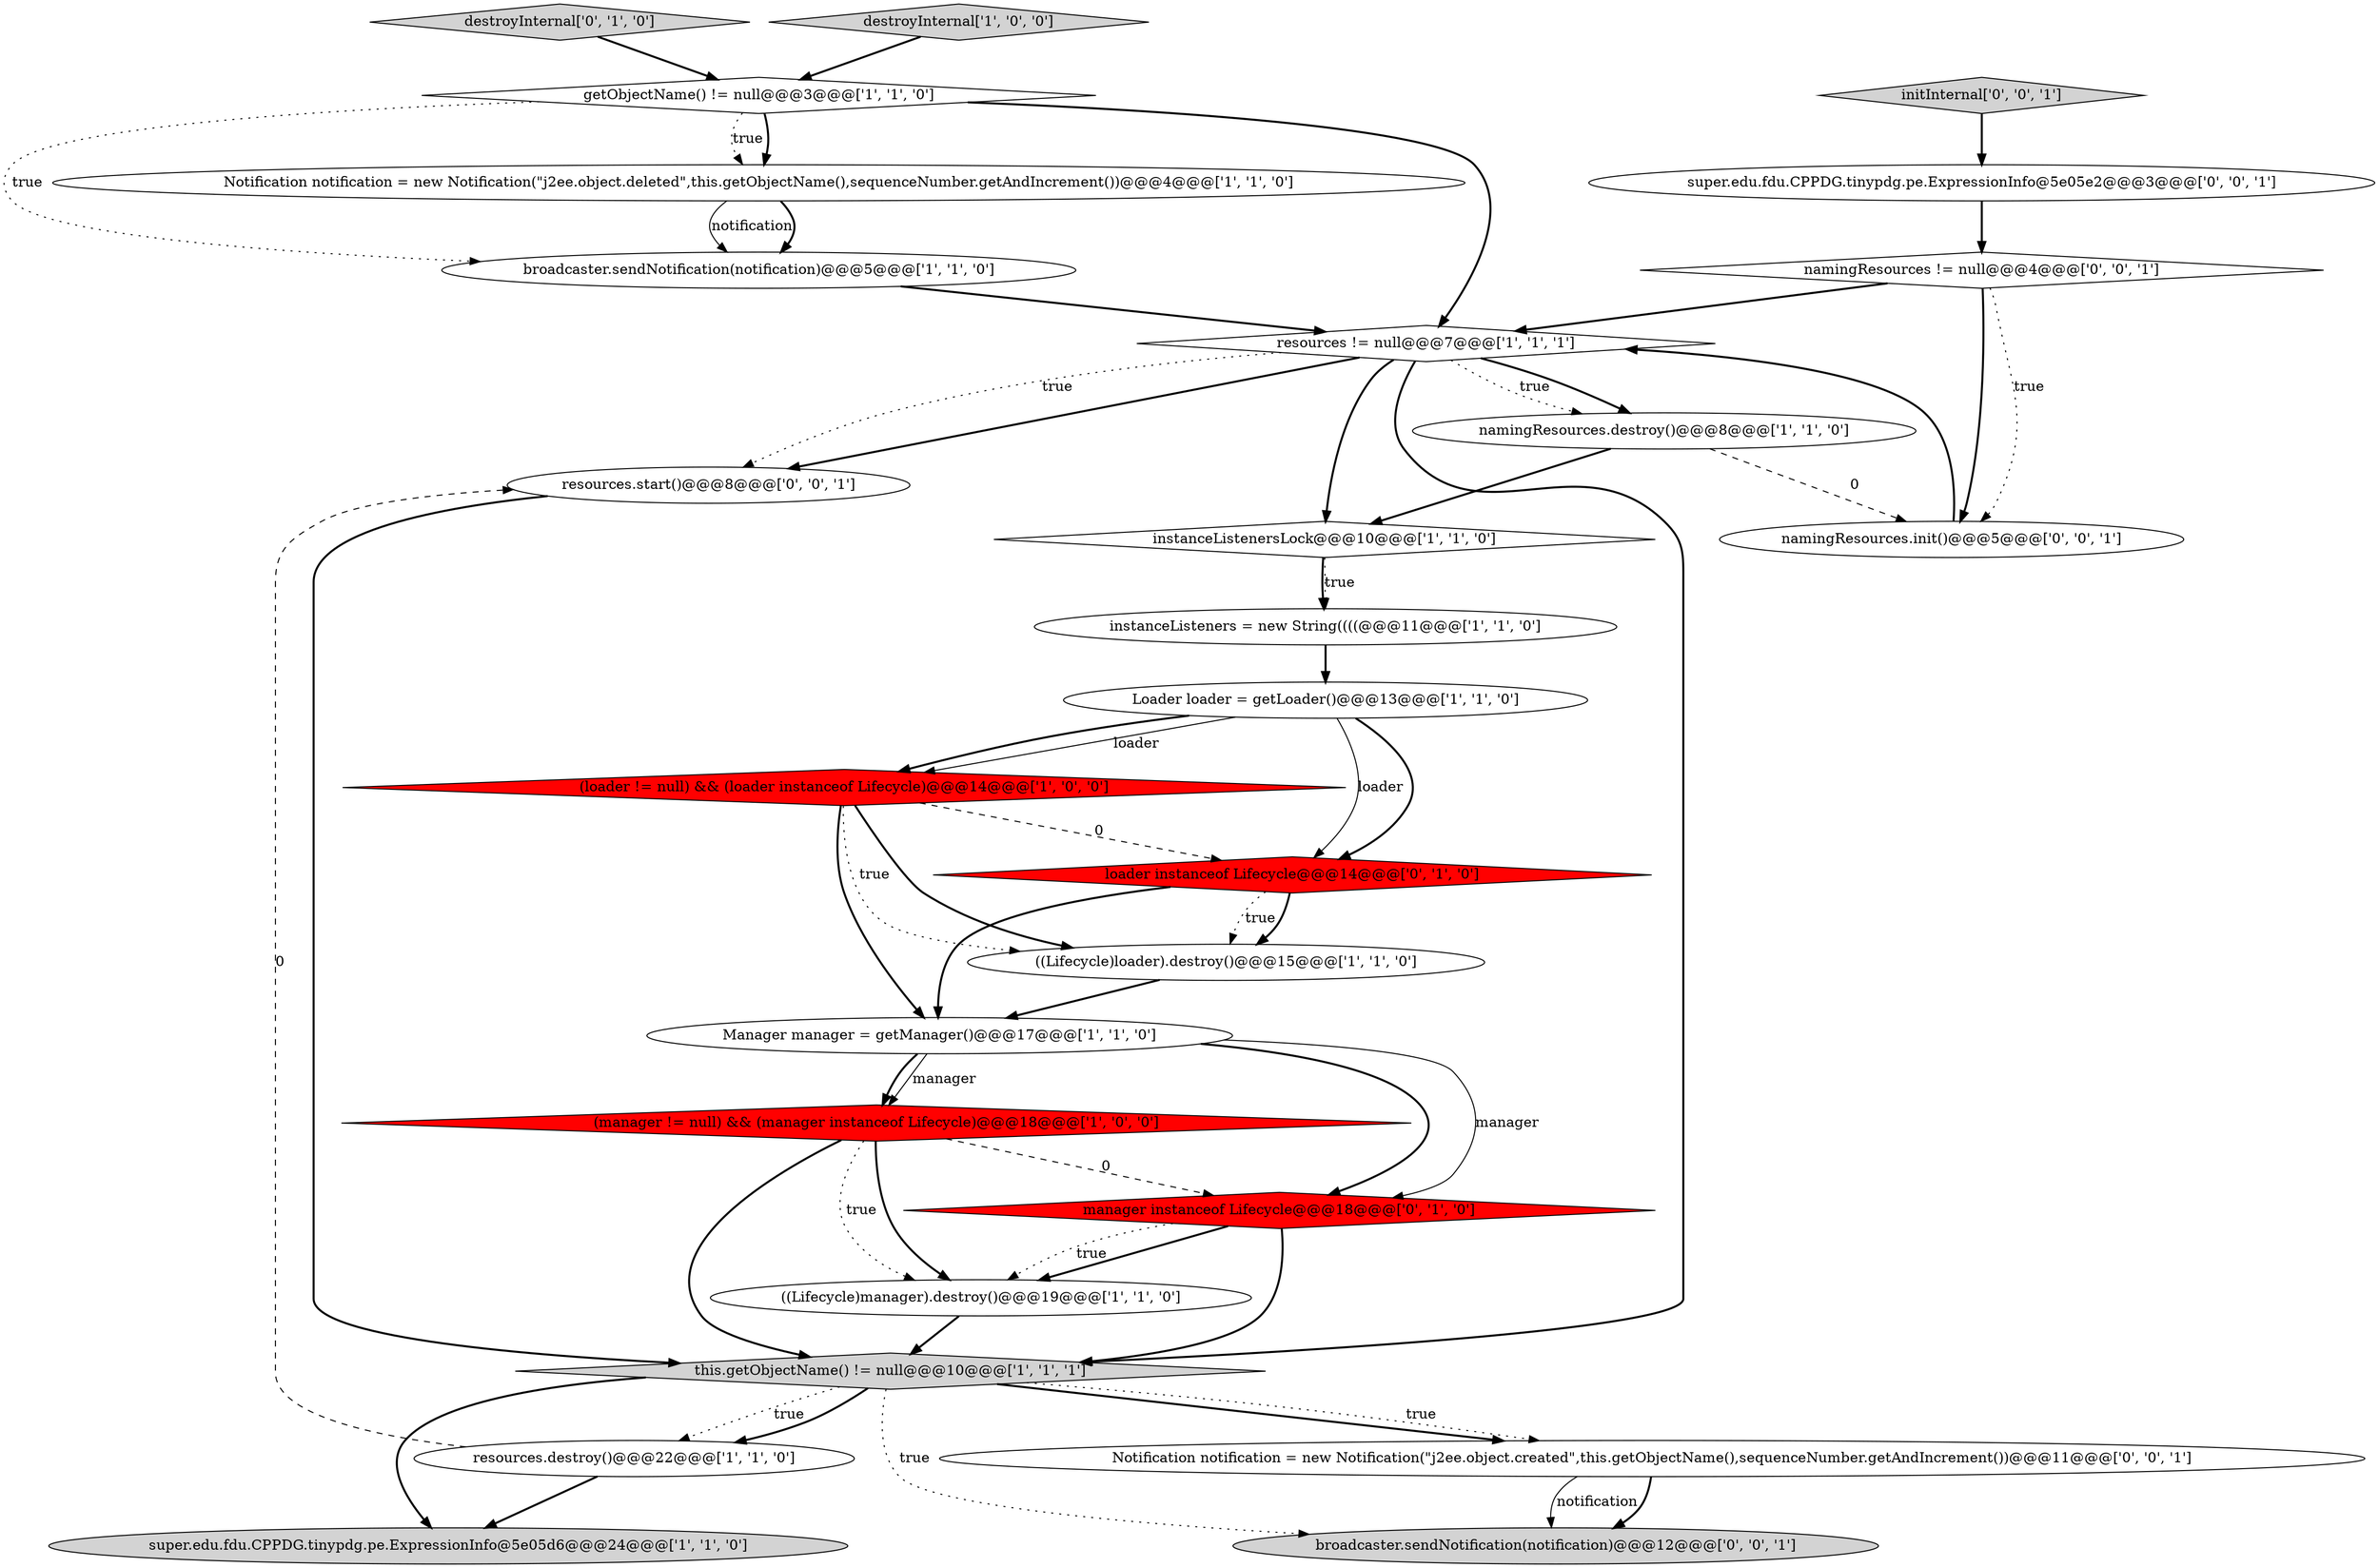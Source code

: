 digraph {
3 [style = filled, label = "resources != null@@@7@@@['1', '1', '1']", fillcolor = white, shape = diamond image = "AAA0AAABBB1BBB"];
15 [style = filled, label = "Manager manager = getManager()@@@17@@@['1', '1', '0']", fillcolor = white, shape = ellipse image = "AAA0AAABBB1BBB"];
7 [style = filled, label = "((Lifecycle)loader).destroy()@@@15@@@['1', '1', '0']", fillcolor = white, shape = ellipse image = "AAA0AAABBB1BBB"];
2 [style = filled, label = "(loader != null) && (loader instanceof Lifecycle)@@@14@@@['1', '0', '0']", fillcolor = red, shape = diamond image = "AAA1AAABBB1BBB"];
18 [style = filled, label = "destroyInternal['0', '1', '0']", fillcolor = lightgray, shape = diamond image = "AAA0AAABBB2BBB"];
6 [style = filled, label = "Loader loader = getLoader()@@@13@@@['1', '1', '0']", fillcolor = white, shape = ellipse image = "AAA0AAABBB1BBB"];
21 [style = filled, label = "broadcaster.sendNotification(notification)@@@12@@@['0', '0', '1']", fillcolor = lightgray, shape = ellipse image = "AAA0AAABBB3BBB"];
16 [style = filled, label = "super.edu.fdu.CPPDG.tinypdg.pe.ExpressionInfo@5e05d6@@@24@@@['1', '1', '0']", fillcolor = lightgray, shape = ellipse image = "AAA0AAABBB1BBB"];
20 [style = filled, label = "super.edu.fdu.CPPDG.tinypdg.pe.ExpressionInfo@5e05e2@@@3@@@['0', '0', '1']", fillcolor = white, shape = ellipse image = "AAA0AAABBB3BBB"];
22 [style = filled, label = "namingResources != null@@@4@@@['0', '0', '1']", fillcolor = white, shape = diamond image = "AAA0AAABBB3BBB"];
26 [style = filled, label = "Notification notification = new Notification(\"j2ee.object.created\",this.getObjectName(),sequenceNumber.getAndIncrement())@@@11@@@['0', '0', '1']", fillcolor = white, shape = ellipse image = "AAA0AAABBB3BBB"];
8 [style = filled, label = "(manager != null) && (manager instanceof Lifecycle)@@@18@@@['1', '0', '0']", fillcolor = red, shape = diamond image = "AAA1AAABBB1BBB"];
24 [style = filled, label = "initInternal['0', '0', '1']", fillcolor = lightgray, shape = diamond image = "AAA0AAABBB3BBB"];
9 [style = filled, label = "destroyInternal['1', '0', '0']", fillcolor = lightgray, shape = diamond image = "AAA0AAABBB1BBB"];
25 [style = filled, label = "resources.start()@@@8@@@['0', '0', '1']", fillcolor = white, shape = ellipse image = "AAA0AAABBB3BBB"];
19 [style = filled, label = "loader instanceof Lifecycle@@@14@@@['0', '1', '0']", fillcolor = red, shape = diamond image = "AAA1AAABBB2BBB"];
14 [style = filled, label = "instanceListenersLock@@@10@@@['1', '1', '0']", fillcolor = white, shape = diamond image = "AAA0AAABBB1BBB"];
12 [style = filled, label = "getObjectName() != null@@@3@@@['1', '1', '0']", fillcolor = white, shape = diamond image = "AAA0AAABBB1BBB"];
0 [style = filled, label = "broadcaster.sendNotification(notification)@@@5@@@['1', '1', '0']", fillcolor = white, shape = ellipse image = "AAA0AAABBB1BBB"];
5 [style = filled, label = "((Lifecycle)manager).destroy()@@@19@@@['1', '1', '0']", fillcolor = white, shape = ellipse image = "AAA0AAABBB1BBB"];
23 [style = filled, label = "namingResources.init()@@@5@@@['0', '0', '1']", fillcolor = white, shape = ellipse image = "AAA0AAABBB3BBB"];
17 [style = filled, label = "manager instanceof Lifecycle@@@18@@@['0', '1', '0']", fillcolor = red, shape = diamond image = "AAA1AAABBB2BBB"];
11 [style = filled, label = "Notification notification = new Notification(\"j2ee.object.deleted\",this.getObjectName(),sequenceNumber.getAndIncrement())@@@4@@@['1', '1', '0']", fillcolor = white, shape = ellipse image = "AAA0AAABBB1BBB"];
10 [style = filled, label = "namingResources.destroy()@@@8@@@['1', '1', '0']", fillcolor = white, shape = ellipse image = "AAA0AAABBB1BBB"];
4 [style = filled, label = "this.getObjectName() != null@@@10@@@['1', '1', '1']", fillcolor = lightgray, shape = diamond image = "AAA0AAABBB1BBB"];
13 [style = filled, label = "instanceListeners = new String((((@@@11@@@['1', '1', '0']", fillcolor = white, shape = ellipse image = "AAA0AAABBB1BBB"];
1 [style = filled, label = "resources.destroy()@@@22@@@['1', '1', '0']", fillcolor = white, shape = ellipse image = "AAA0AAABBB1BBB"];
0->3 [style = bold, label=""];
17->5 [style = bold, label=""];
2->19 [style = dashed, label="0"];
22->23 [style = dotted, label="true"];
4->1 [style = dotted, label="true"];
10->14 [style = bold, label=""];
26->21 [style = solid, label="notification"];
3->25 [style = bold, label=""];
11->0 [style = solid, label="notification"];
3->14 [style = bold, label=""];
3->10 [style = dotted, label="true"];
12->11 [style = bold, label=""];
6->19 [style = solid, label="loader"];
18->12 [style = bold, label=""];
4->26 [style = bold, label=""];
25->4 [style = bold, label=""];
6->2 [style = solid, label="loader"];
23->3 [style = bold, label=""];
6->19 [style = bold, label=""];
19->7 [style = dotted, label="true"];
3->25 [style = dotted, label="true"];
22->23 [style = bold, label=""];
3->4 [style = bold, label=""];
14->13 [style = dotted, label="true"];
20->22 [style = bold, label=""];
26->21 [style = bold, label=""];
12->11 [style = dotted, label="true"];
6->2 [style = bold, label=""];
24->20 [style = bold, label=""];
22->3 [style = bold, label=""];
4->21 [style = dotted, label="true"];
3->10 [style = bold, label=""];
15->17 [style = solid, label="manager"];
15->17 [style = bold, label=""];
11->0 [style = bold, label=""];
8->5 [style = bold, label=""];
8->5 [style = dotted, label="true"];
1->16 [style = bold, label=""];
2->7 [style = dotted, label="true"];
5->4 [style = bold, label=""];
2->15 [style = bold, label=""];
12->0 [style = dotted, label="true"];
8->17 [style = dashed, label="0"];
7->15 [style = bold, label=""];
4->1 [style = bold, label=""];
12->3 [style = bold, label=""];
9->12 [style = bold, label=""];
15->8 [style = solid, label="manager"];
14->13 [style = bold, label=""];
13->6 [style = bold, label=""];
2->7 [style = bold, label=""];
8->4 [style = bold, label=""];
19->15 [style = bold, label=""];
10->23 [style = dashed, label="0"];
1->25 [style = dashed, label="0"];
19->7 [style = bold, label=""];
15->8 [style = bold, label=""];
17->4 [style = bold, label=""];
4->16 [style = bold, label=""];
4->26 [style = dotted, label="true"];
17->5 [style = dotted, label="true"];
}
